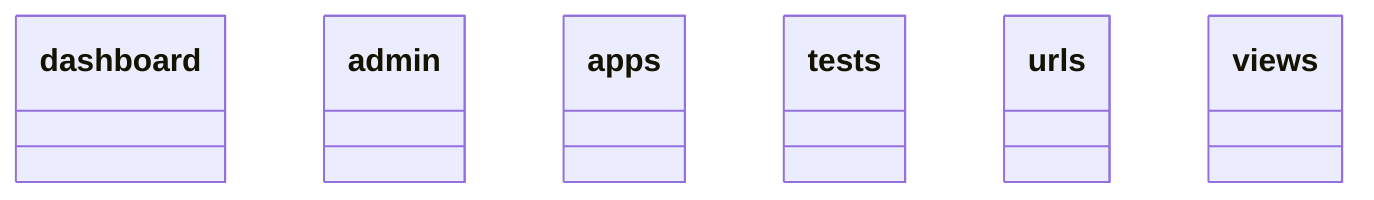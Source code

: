 classDiagram
  class dashboard {
  }
  class admin {
  }
  class apps {
  }
  class tests {
  }
  class urls {
  }
  class views {
  }